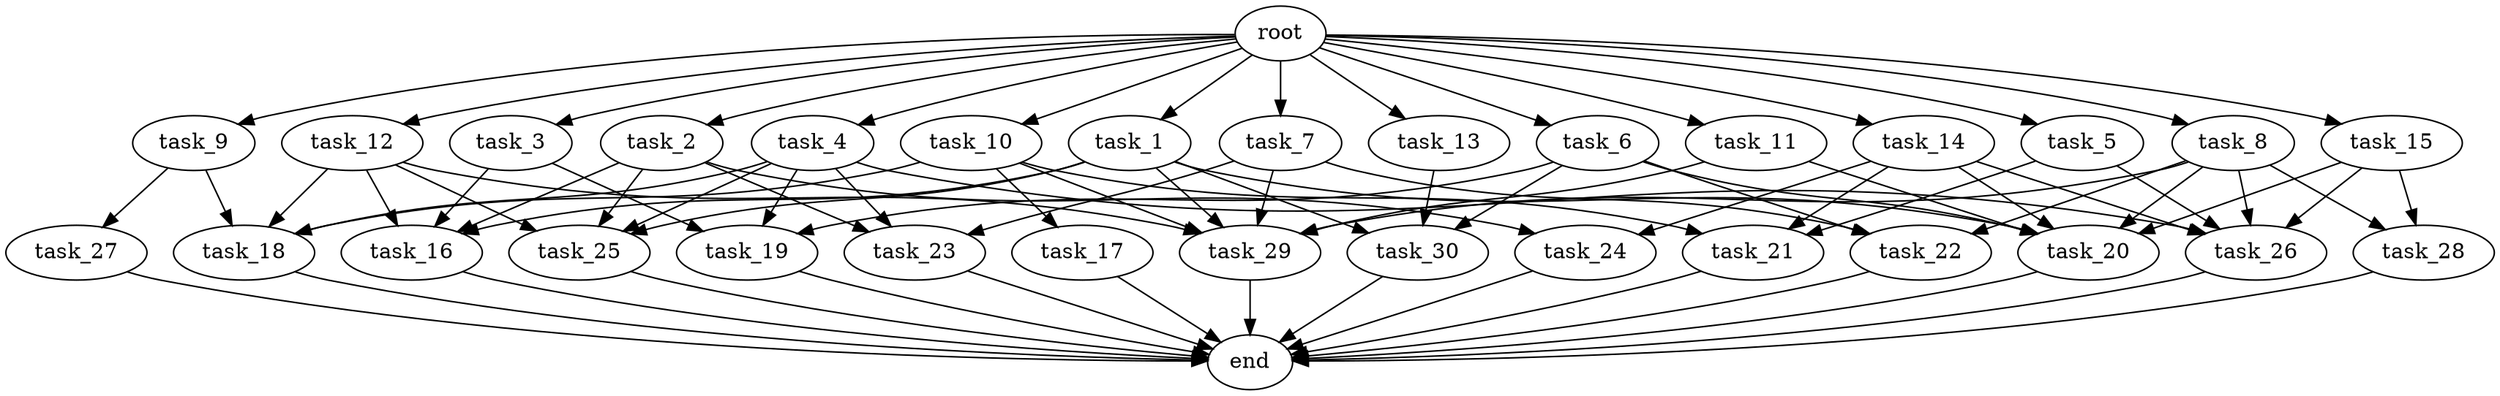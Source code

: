 digraph G {
  root [size="0.000000e+00"];
  task_1 [size="2.418983e+10"];
  task_2 [size="5.702783e+10"];
  task_3 [size="9.919577e+09"];
  task_4 [size="5.781759e+10"];
  task_5 [size="1.408291e+09"];
  task_6 [size="2.170764e+10"];
  task_7 [size="1.916284e+10"];
  task_8 [size="2.819286e+10"];
  task_9 [size="9.016701e+10"];
  task_10 [size="5.371728e+10"];
  task_11 [size="9.735825e+10"];
  task_12 [size="9.877585e+09"];
  task_13 [size="2.140940e+10"];
  task_14 [size="5.042449e+10"];
  task_15 [size="7.077853e+10"];
  task_16 [size="3.665264e+10"];
  task_17 [size="5.894216e+10"];
  task_18 [size="4.397219e+10"];
  task_19 [size="9.577520e+10"];
  task_20 [size="1.809305e+10"];
  task_21 [size="3.548869e+10"];
  task_22 [size="3.796771e+10"];
  task_23 [size="2.143526e+10"];
  task_24 [size="2.276315e+10"];
  task_25 [size="1.129342e+10"];
  task_26 [size="9.846143e+10"];
  task_27 [size="1.237030e+10"];
  task_28 [size="1.104051e+10"];
  task_29 [size="1.359988e+10"];
  task_30 [size="7.622975e+10"];
  end [size="0.000000e+00"];

  root -> task_1 [size="1.000000e-12"];
  root -> task_2 [size="1.000000e-12"];
  root -> task_3 [size="1.000000e-12"];
  root -> task_4 [size="1.000000e-12"];
  root -> task_5 [size="1.000000e-12"];
  root -> task_6 [size="1.000000e-12"];
  root -> task_7 [size="1.000000e-12"];
  root -> task_8 [size="1.000000e-12"];
  root -> task_9 [size="1.000000e-12"];
  root -> task_10 [size="1.000000e-12"];
  root -> task_11 [size="1.000000e-12"];
  root -> task_12 [size="1.000000e-12"];
  root -> task_13 [size="1.000000e-12"];
  root -> task_14 [size="1.000000e-12"];
  root -> task_15 [size="1.000000e-12"];
  task_1 -> task_16 [size="9.163159e+07"];
  task_1 -> task_20 [size="3.015508e+07"];
  task_1 -> task_25 [size="2.823355e+07"];
  task_1 -> task_29 [size="2.266646e+07"];
  task_1 -> task_30 [size="2.540992e+08"];
  task_2 -> task_16 [size="9.163159e+07"];
  task_2 -> task_23 [size="7.145086e+07"];
  task_2 -> task_24 [size="1.138157e+08"];
  task_2 -> task_25 [size="2.823355e+07"];
  task_3 -> task_16 [size="9.163159e+07"];
  task_3 -> task_19 [size="3.192507e+08"];
  task_4 -> task_18 [size="1.099305e+08"];
  task_4 -> task_19 [size="3.192507e+08"];
  task_4 -> task_23 [size="7.145086e+07"];
  task_4 -> task_25 [size="2.823355e+07"];
  task_4 -> task_26 [size="1.969229e+08"];
  task_5 -> task_21 [size="1.182956e+08"];
  task_5 -> task_26 [size="1.969229e+08"];
  task_6 -> task_19 [size="3.192507e+08"];
  task_6 -> task_20 [size="3.015508e+07"];
  task_6 -> task_22 [size="1.265590e+08"];
  task_6 -> task_30 [size="2.540992e+08"];
  task_7 -> task_22 [size="1.265590e+08"];
  task_7 -> task_23 [size="7.145086e+07"];
  task_7 -> task_29 [size="2.266646e+07"];
  task_8 -> task_20 [size="3.015508e+07"];
  task_8 -> task_22 [size="1.265590e+08"];
  task_8 -> task_26 [size="1.969229e+08"];
  task_8 -> task_28 [size="5.520256e+07"];
  task_8 -> task_29 [size="2.266646e+07"];
  task_9 -> task_18 [size="1.099305e+08"];
  task_9 -> task_27 [size="1.237030e+08"];
  task_10 -> task_17 [size="5.894216e+08"];
  task_10 -> task_18 [size="1.099305e+08"];
  task_10 -> task_21 [size="1.182956e+08"];
  task_10 -> task_29 [size="2.266646e+07"];
  task_11 -> task_20 [size="3.015508e+07"];
  task_11 -> task_29 [size="2.266646e+07"];
  task_12 -> task_16 [size="9.163159e+07"];
  task_12 -> task_18 [size="1.099305e+08"];
  task_12 -> task_25 [size="2.823355e+07"];
  task_12 -> task_29 [size="2.266646e+07"];
  task_13 -> task_30 [size="2.540992e+08"];
  task_14 -> task_20 [size="3.015508e+07"];
  task_14 -> task_21 [size="1.182956e+08"];
  task_14 -> task_24 [size="1.138157e+08"];
  task_14 -> task_26 [size="1.969229e+08"];
  task_15 -> task_20 [size="3.015508e+07"];
  task_15 -> task_26 [size="1.969229e+08"];
  task_15 -> task_28 [size="5.520256e+07"];
  task_16 -> end [size="1.000000e-12"];
  task_17 -> end [size="1.000000e-12"];
  task_18 -> end [size="1.000000e-12"];
  task_19 -> end [size="1.000000e-12"];
  task_20 -> end [size="1.000000e-12"];
  task_21 -> end [size="1.000000e-12"];
  task_22 -> end [size="1.000000e-12"];
  task_23 -> end [size="1.000000e-12"];
  task_24 -> end [size="1.000000e-12"];
  task_25 -> end [size="1.000000e-12"];
  task_26 -> end [size="1.000000e-12"];
  task_27 -> end [size="1.000000e-12"];
  task_28 -> end [size="1.000000e-12"];
  task_29 -> end [size="1.000000e-12"];
  task_30 -> end [size="1.000000e-12"];
}
